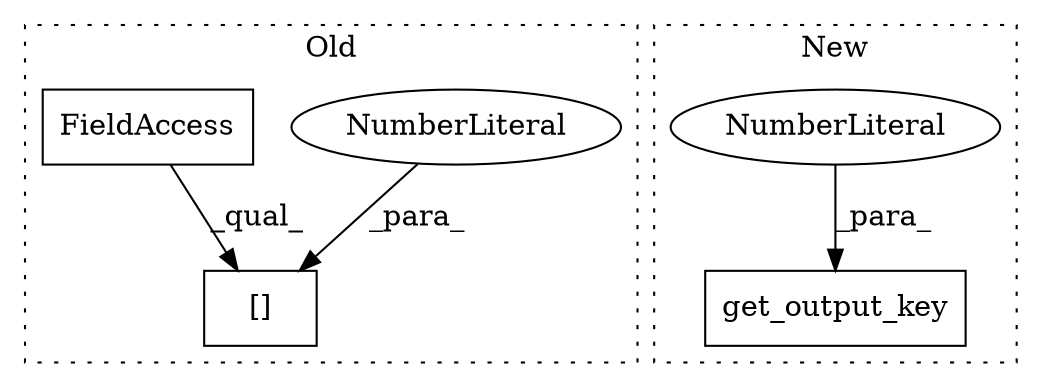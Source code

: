 digraph G {
subgraph cluster0 {
1 [label="[]" a="2" s="6223,6241" l="17,1" shape="box"];
4 [label="NumberLiteral" a="34" s="6240" l="1" shape="ellipse"];
5 [label="FieldAccess" a="22" s="6223" l="16" shape="box"];
label = "Old";
style="dotted";
}
subgraph cluster1 {
2 [label="get_output_key" a="32" s="9536,9552" l="15,1" shape="box"];
3 [label="NumberLiteral" a="34" s="9551" l="1" shape="ellipse"];
label = "New";
style="dotted";
}
3 -> 2 [label="_para_"];
4 -> 1 [label="_para_"];
5 -> 1 [label="_qual_"];
}